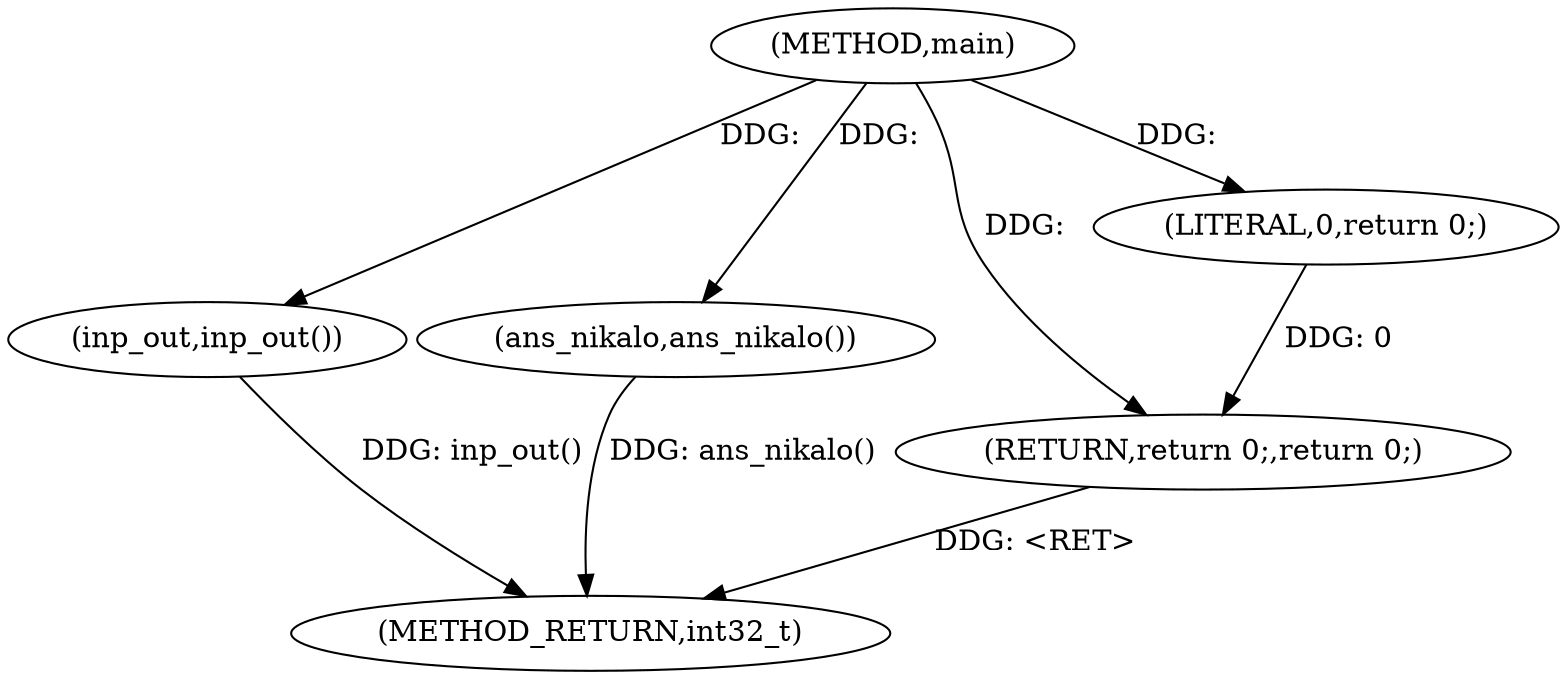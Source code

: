 digraph "main" {  
"1000333" [label = "(METHOD,main)" ]
"1000339" [label = "(METHOD_RETURN,int32_t)" ]
"1000335" [label = "(inp_out,inp_out())" ]
"1000336" [label = "(ans_nikalo,ans_nikalo())" ]
"1000337" [label = "(RETURN,return 0;,return 0;)" ]
"1000338" [label = "(LITERAL,0,return 0;)" ]
  "1000335" -> "1000339"  [ label = "DDG: inp_out()"] 
  "1000336" -> "1000339"  [ label = "DDG: ans_nikalo()"] 
  "1000337" -> "1000339"  [ label = "DDG: <RET>"] 
  "1000333" -> "1000335"  [ label = "DDG: "] 
  "1000333" -> "1000336"  [ label = "DDG: "] 
  "1000338" -> "1000337"  [ label = "DDG: 0"] 
  "1000333" -> "1000337"  [ label = "DDG: "] 
  "1000333" -> "1000338"  [ label = "DDG: "] 
}
